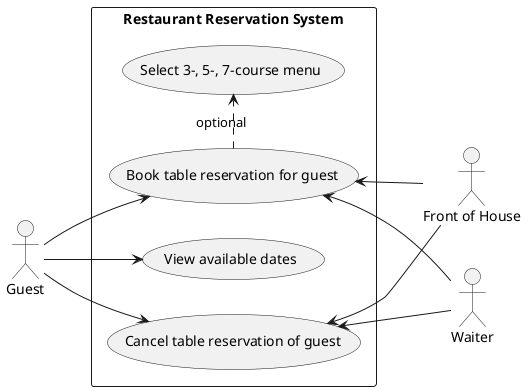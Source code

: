 @startuml

left to right direction

actor "Front of House" as FoH
actor Waiter
actor Guest

rectangle "Restaurant Reservation System" {
    (View available dates) as (TableAll)
    (Book table reservation for guest) as (TableBook)
    (Select 3-, 5-, 7-course menu) as (TableCourse)
    (Cancel table reservation of guest) as (TableCancel)

    Guest --> (TableAll)
    Guest --> (TableBook)
'    Guest ..> (TableCourse) : optional
    (TableBook) .> (TableCourse) : optional
    Guest --> (TableCancel)

    (TableBook) <-- Waiter
    (TableCancel) <-- Waiter

    (TableBook) <-- FoH
    (TableCancel) <-- FoH

}

@enduml
